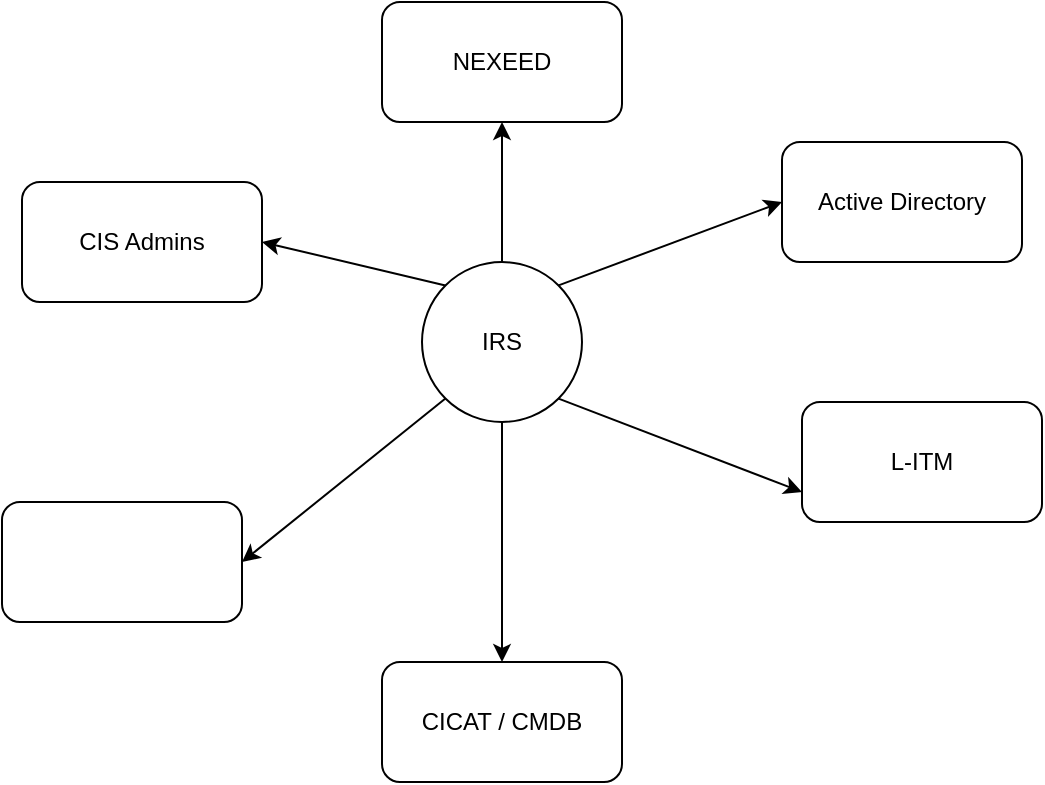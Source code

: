<mxfile version="16.4.6" type="github">
  <diagram id="ALF9c7eH1ShK9no0bhJQ" name="Page-1">
    <mxGraphModel dx="782" dy="468" grid="1" gridSize="10" guides="1" tooltips="1" connect="1" arrows="1" fold="1" page="1" pageScale="1" pageWidth="850" pageHeight="1100" math="0" shadow="0">
      <root>
        <mxCell id="0" />
        <mxCell id="1" parent="0" />
        <mxCell id="WVCo7h-E2XXUPnblI6K8-1" value="IRS" style="ellipse;whiteSpace=wrap;html=1;aspect=fixed;" vertex="1" parent="1">
          <mxGeometry x="350" y="180" width="80" height="80" as="geometry" />
        </mxCell>
        <mxCell id="WVCo7h-E2XXUPnblI6K8-2" value="NEXEED" style="rounded=1;whiteSpace=wrap;html=1;" vertex="1" parent="1">
          <mxGeometry x="330" y="50" width="120" height="60" as="geometry" />
        </mxCell>
        <mxCell id="WVCo7h-E2XXUPnblI6K8-3" value="Active Directory" style="rounded=1;whiteSpace=wrap;html=1;" vertex="1" parent="1">
          <mxGeometry x="530" y="120" width="120" height="60" as="geometry" />
        </mxCell>
        <mxCell id="WVCo7h-E2XXUPnblI6K8-4" value="L-ITM" style="rounded=1;whiteSpace=wrap;html=1;" vertex="1" parent="1">
          <mxGeometry x="540" y="250" width="120" height="60" as="geometry" />
        </mxCell>
        <mxCell id="WVCo7h-E2XXUPnblI6K8-5" value="CICAT / CMDB" style="rounded=1;whiteSpace=wrap;html=1;" vertex="1" parent="1">
          <mxGeometry x="330" y="380" width="120" height="60" as="geometry" />
        </mxCell>
        <mxCell id="WVCo7h-E2XXUPnblI6K8-7" value="CIS Admins" style="rounded=1;whiteSpace=wrap;html=1;" vertex="1" parent="1">
          <mxGeometry x="150" y="140" width="120" height="60" as="geometry" />
        </mxCell>
        <mxCell id="WVCo7h-E2XXUPnblI6K8-8" value="" style="rounded=1;whiteSpace=wrap;html=1;" vertex="1" parent="1">
          <mxGeometry x="140" y="300" width="120" height="60" as="geometry" />
        </mxCell>
        <mxCell id="WVCo7h-E2XXUPnblI6K8-9" value="" style="endArrow=classic;html=1;rounded=0;" edge="1" parent="1" source="WVCo7h-E2XXUPnblI6K8-1">
          <mxGeometry width="50" height="50" relative="1" as="geometry">
            <mxPoint x="300" y="180" as="sourcePoint" />
            <mxPoint x="390" y="110" as="targetPoint" />
          </mxGeometry>
        </mxCell>
        <mxCell id="WVCo7h-E2XXUPnblI6K8-10" value="" style="endArrow=classic;html=1;rounded=0;entryX=0;entryY=0.5;entryDx=0;entryDy=0;exitX=1;exitY=0;exitDx=0;exitDy=0;" edge="1" parent="1" source="WVCo7h-E2XXUPnblI6K8-1" target="WVCo7h-E2XXUPnblI6K8-3">
          <mxGeometry width="50" height="50" relative="1" as="geometry">
            <mxPoint x="460" y="190" as="sourcePoint" />
            <mxPoint x="510" y="140" as="targetPoint" />
          </mxGeometry>
        </mxCell>
        <mxCell id="WVCo7h-E2XXUPnblI6K8-11" value="" style="endArrow=classic;html=1;rounded=0;exitX=1;exitY=1;exitDx=0;exitDy=0;entryX=0;entryY=0.75;entryDx=0;entryDy=0;" edge="1" parent="1" source="WVCo7h-E2XXUPnblI6K8-1" target="WVCo7h-E2XXUPnblI6K8-4">
          <mxGeometry width="50" height="50" relative="1" as="geometry">
            <mxPoint x="420" y="330" as="sourcePoint" />
            <mxPoint x="470" y="280" as="targetPoint" />
          </mxGeometry>
        </mxCell>
        <mxCell id="WVCo7h-E2XXUPnblI6K8-12" value="" style="endArrow=classic;html=1;rounded=0;exitX=0.5;exitY=1;exitDx=0;exitDy=0;entryX=0.5;entryY=0;entryDx=0;entryDy=0;" edge="1" parent="1" source="WVCo7h-E2XXUPnblI6K8-1" target="WVCo7h-E2XXUPnblI6K8-5">
          <mxGeometry width="50" height="50" relative="1" as="geometry">
            <mxPoint x="350" y="350" as="sourcePoint" />
            <mxPoint x="400" y="300" as="targetPoint" />
          </mxGeometry>
        </mxCell>
        <mxCell id="WVCo7h-E2XXUPnblI6K8-13" value="" style="endArrow=classic;html=1;rounded=0;exitX=0;exitY=1;exitDx=0;exitDy=0;entryX=1;entryY=0.5;entryDx=0;entryDy=0;" edge="1" parent="1" source="WVCo7h-E2XXUPnblI6K8-1" target="WVCo7h-E2XXUPnblI6K8-8">
          <mxGeometry width="50" height="50" relative="1" as="geometry">
            <mxPoint x="240" y="430" as="sourcePoint" />
            <mxPoint x="290" y="380" as="targetPoint" />
          </mxGeometry>
        </mxCell>
        <mxCell id="WVCo7h-E2XXUPnblI6K8-14" value="" style="endArrow=classic;html=1;rounded=0;entryX=1;entryY=0.5;entryDx=0;entryDy=0;exitX=0;exitY=0;exitDx=0;exitDy=0;" edge="1" parent="1" source="WVCo7h-E2XXUPnblI6K8-1" target="WVCo7h-E2XXUPnblI6K8-7">
          <mxGeometry width="50" height="50" relative="1" as="geometry">
            <mxPoint x="170" y="290" as="sourcePoint" />
            <mxPoint x="220" y="240" as="targetPoint" />
          </mxGeometry>
        </mxCell>
      </root>
    </mxGraphModel>
  </diagram>
</mxfile>
